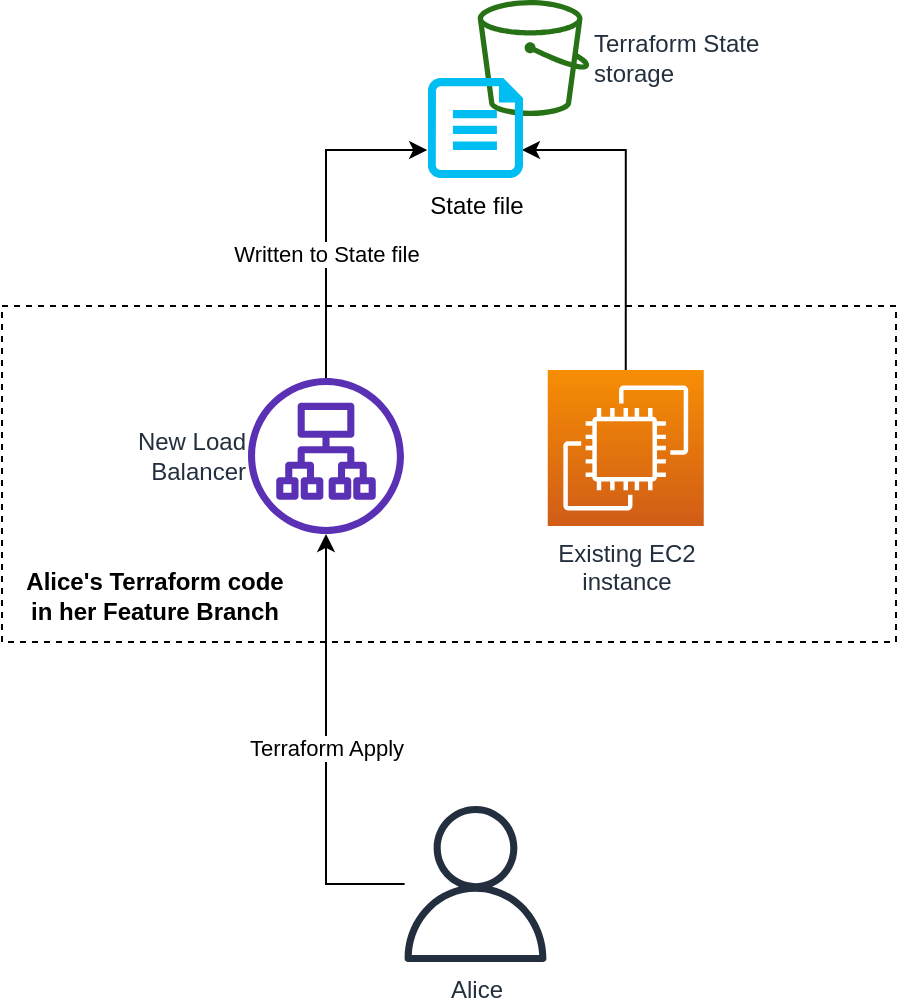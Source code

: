 <mxfile version="14.6.6" type="github">
  <diagram id="Ht1M8jgEwFfnCIfOTk4-" name="Page-1">
    <mxGraphModel dx="1185" dy="668" grid="0" gridSize="10" guides="1" tooltips="1" connect="1" arrows="1" fold="1" page="1" pageScale="1" pageWidth="1169" pageHeight="827" math="0" shadow="0">
      <root>
        <mxCell id="0" />
        <mxCell id="1" parent="0" />
        <mxCell id="m9SWjibg19vGXVu4Jazo-14" value="" style="rounded=0;whiteSpace=wrap;html=1;fillColor=none;labelPosition=center;verticalLabelPosition=middle;align=center;verticalAlign=middle;dashed=1;" vertex="1" parent="1">
          <mxGeometry x="218" y="237" width="447" height="168" as="geometry" />
        </mxCell>
        <mxCell id="m9SWjibg19vGXVu4Jazo-1" value="Terraform State &lt;br&gt;storage" style="outlineConnect=0;fontColor=#232F3E;gradientColor=none;fillColor=#277116;strokeColor=none;dashed=0;verticalLabelPosition=middle;verticalAlign=middle;align=left;html=1;fontSize=12;fontStyle=0;aspect=fixed;pointerEvents=1;shape=mxgraph.aws4.bucket;labelPosition=right;" vertex="1" parent="1">
          <mxGeometry x="455.87" y="84" width="55.77" height="58" as="geometry" />
        </mxCell>
        <mxCell id="m9SWjibg19vGXVu4Jazo-13" value="Terraform Apply" style="edgeStyle=orthogonalEdgeStyle;rounded=0;orthogonalLoop=1;jettySize=auto;html=1;" edge="1" parent="1" source="m9SWjibg19vGXVu4Jazo-2" target="m9SWjibg19vGXVu4Jazo-9">
          <mxGeometry relative="1" as="geometry" />
        </mxCell>
        <mxCell id="m9SWjibg19vGXVu4Jazo-2" value="Alice" style="outlineConnect=0;fontColor=#232F3E;gradientColor=none;fillColor=#232F3E;strokeColor=none;dashed=0;verticalLabelPosition=bottom;verticalAlign=top;align=center;html=1;fontSize=12;fontStyle=0;aspect=fixed;pointerEvents=1;shape=mxgraph.aws4.user;" vertex="1" parent="1">
          <mxGeometry x="415.75" y="487" width="78" height="78" as="geometry" />
        </mxCell>
        <mxCell id="m9SWjibg19vGXVu4Jazo-11" style="edgeStyle=orthogonalEdgeStyle;rounded=0;orthogonalLoop=1;jettySize=auto;html=1;entryX=0.989;entryY=0.72;entryDx=0;entryDy=0;entryPerimeter=0;exitX=0.5;exitY=0;exitDx=0;exitDy=0;exitPerimeter=0;" edge="1" parent="1" source="m9SWjibg19vGXVu4Jazo-3" target="m9SWjibg19vGXVu4Jazo-8">
          <mxGeometry relative="1" as="geometry" />
        </mxCell>
        <mxCell id="m9SWjibg19vGXVu4Jazo-3" value="Existing EC2 &lt;br&gt;instance" style="points=[[0,0,0],[0.25,0,0],[0.5,0,0],[0.75,0,0],[1,0,0],[0,1,0],[0.25,1,0],[0.5,1,0],[0.75,1,0],[1,1,0],[0,0.25,0],[0,0.5,0],[0,0.75,0],[1,0.25,0],[1,0.5,0],[1,0.75,0]];outlineConnect=0;fontColor=#232F3E;gradientColor=#F78E04;gradientDirection=north;fillColor=#D05C17;strokeColor=#ffffff;dashed=0;verticalLabelPosition=bottom;verticalAlign=top;align=center;html=1;fontSize=12;fontStyle=0;aspect=fixed;shape=mxgraph.aws4.resourceIcon;resIcon=mxgraph.aws4.ec2;" vertex="1" parent="1">
          <mxGeometry x="490.88" y="269" width="78" height="78" as="geometry" />
        </mxCell>
        <mxCell id="m9SWjibg19vGXVu4Jazo-8" value="State file" style="verticalLabelPosition=bottom;html=1;verticalAlign=top;align=center;strokeColor=none;fillColor=#00BEF2;shape=mxgraph.azure.cloud_services_configuration_file;pointerEvents=1;" vertex="1" parent="1">
          <mxGeometry x="431" y="123" width="47.5" height="50" as="geometry" />
        </mxCell>
        <mxCell id="m9SWjibg19vGXVu4Jazo-12" value="Written to State file" style="edgeStyle=orthogonalEdgeStyle;rounded=0;orthogonalLoop=1;jettySize=auto;html=1;entryX=-0.008;entryY=0.729;entryDx=0;entryDy=0;entryPerimeter=0;" edge="1" parent="1" source="m9SWjibg19vGXVu4Jazo-9" target="m9SWjibg19vGXVu4Jazo-8">
          <mxGeometry x="-0.249" relative="1" as="geometry">
            <mxPoint x="380" y="268" as="sourcePoint" />
            <Array as="points">
              <mxPoint x="380" y="159" />
              <mxPoint x="431" y="159" />
            </Array>
            <mxPoint as="offset" />
          </mxGeometry>
        </mxCell>
        <mxCell id="m9SWjibg19vGXVu4Jazo-9" value="New Load &lt;br&gt;Balancer" style="outlineConnect=0;fontColor=#232F3E;gradientColor=none;fillColor=#5A30B5;strokeColor=none;dashed=0;verticalLabelPosition=middle;verticalAlign=middle;align=right;html=1;fontSize=12;fontStyle=0;aspect=fixed;pointerEvents=1;shape=mxgraph.aws4.application_load_balancer;labelPosition=left;" vertex="1" parent="1">
          <mxGeometry x="341" y="273" width="78" height="78" as="geometry" />
        </mxCell>
        <mxCell id="m9SWjibg19vGXVu4Jazo-15" value="Alice&#39;s Terraform code &lt;br&gt;in her Feature Branch" style="text;html=1;resizable=0;autosize=1;align=center;verticalAlign=middle;points=[];fillColor=none;strokeColor=none;rounded=0;fontStyle=1" vertex="1" parent="1">
          <mxGeometry x="224" y="366" width="139" height="32" as="geometry" />
        </mxCell>
      </root>
    </mxGraphModel>
  </diagram>
</mxfile>
